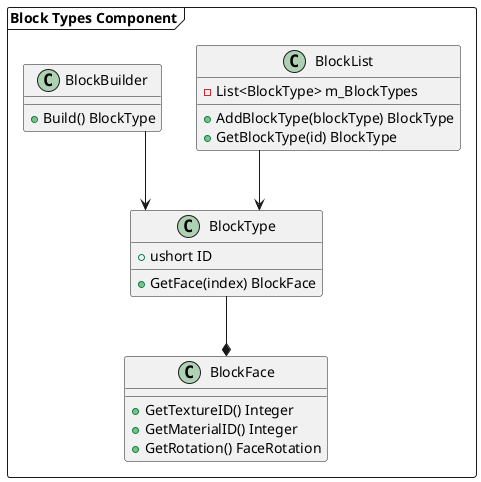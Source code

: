 @startuml
skinparam linetype ortho
!$BLOCK_TYPES_COMPONENT = "true"

frame "Block Types Component" {
    class BlockType
    BlockType : +ushort ID
    BlockType : +GetFace(index) BlockFace
    BlockType --* BlockFace

    class BlockFace
    BlockFace : +GetTextureID() Integer
    BlockFace : +GetMaterialID() Integer
    BlockFace : +GetRotation() FaceRotation

    class BlockList
    BlockList : -List<BlockType> m_BlockTypes
    BlockList : +AddBlockType(blockType) BlockType
    BlockList : +GetBlockType(id) BlockType
    BlockList --> BlockType

    class BlockBuilder
    BlockBuilder : +Build() BlockType
    BlockBuilder --> BlockType

    !if %variable_exists("$DATA_TYPES")
        BlockFace --> FaceRotation
    !endif
}

@enduml
